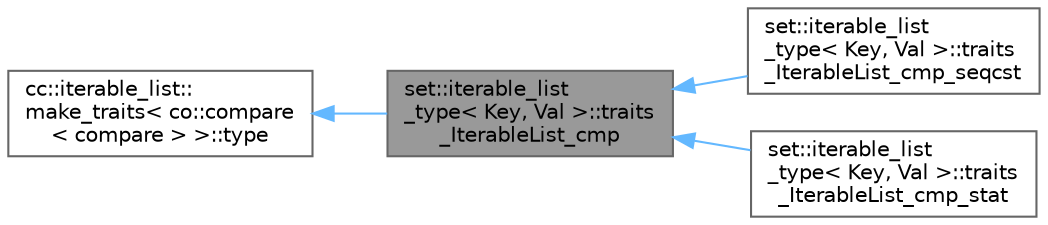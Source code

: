 digraph "set::iterable_list_type&lt; Key, Val &gt;::traits_IterableList_cmp"
{
 // LATEX_PDF_SIZE
  bgcolor="transparent";
  edge [fontname=Helvetica,fontsize=10,labelfontname=Helvetica,labelfontsize=10];
  node [fontname=Helvetica,fontsize=10,shape=box,height=0.2,width=0.4];
  rankdir="LR";
  Node1 [id="Node000001",label="set::iterable_list\l_type\< Key, Val \>::traits\l_IterableList_cmp",height=0.2,width=0.4,color="gray40", fillcolor="grey60", style="filled", fontcolor="black",tooltip=" "];
  Node2 -> Node1 [id="edge1_Node000001_Node000002",dir="back",color="steelblue1",style="solid",tooltip=" "];
  Node2 [id="Node000002",label="cc::iterable_list::\lmake_traits\< co::compare\l\< compare \> \>::type",height=0.2,width=0.4,color="gray40", fillcolor="white", style="filled",tooltip=" "];
  Node1 -> Node3 [id="edge2_Node000001_Node000003",dir="back",color="steelblue1",style="solid",tooltip=" "];
  Node3 [id="Node000003",label="set::iterable_list\l_type\< Key, Val \>::traits\l_IterableList_cmp_seqcst",height=0.2,width=0.4,color="gray40", fillcolor="white", style="filled",URL="$structset_1_1iterable__list__type_1_1traits___iterable_list__cmp__seqcst.html",tooltip=" "];
  Node1 -> Node4 [id="edge3_Node000001_Node000004",dir="back",color="steelblue1",style="solid",tooltip=" "];
  Node4 [id="Node000004",label="set::iterable_list\l_type\< Key, Val \>::traits\l_IterableList_cmp_stat",height=0.2,width=0.4,color="gray40", fillcolor="white", style="filled",URL="$structset_1_1iterable__list__type_1_1traits___iterable_list__cmp__stat.html",tooltip=" "];
}

